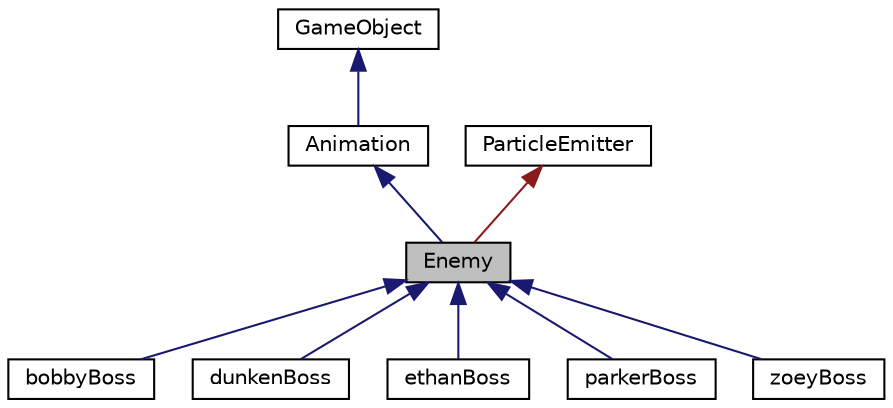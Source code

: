 digraph "Enemy"
{
  edge [fontname="Helvetica",fontsize="10",labelfontname="Helvetica",labelfontsize="10"];
  node [fontname="Helvetica",fontsize="10",shape=record];
  Node1 [label="Enemy",height=0.2,width=0.4,color="black", fillcolor="grey75", style="filled", fontcolor="black"];
  Node2 -> Node1 [dir="back",color="midnightblue",fontsize="10",style="solid",fontname="Helvetica"];
  Node2 [label="Animation",height=0.2,width=0.4,color="black", fillcolor="white", style="filled",URL="$class_animation.html"];
  Node3 -> Node2 [dir="back",color="midnightblue",fontsize="10",style="solid",fontname="Helvetica"];
  Node3 [label="GameObject",height=0.2,width=0.4,color="black", fillcolor="white", style="filled",URL="$class_game_object.html",tooltip="The game object header file. "];
  Node4 -> Node1 [dir="back",color="firebrick4",fontsize="10",style="solid",fontname="Helvetica"];
  Node4 [label="ParticleEmitter",height=0.2,width=0.4,color="black", fillcolor="white", style="filled",URL="$class_particle_emitter.html"];
  Node1 -> Node5 [dir="back",color="midnightblue",fontsize="10",style="solid",fontname="Helvetica"];
  Node5 [label="bobbyBoss",height=0.2,width=0.4,color="black", fillcolor="white", style="filled",URL="$classbobby_boss.html",tooltip="The Bobby Boss header file. "];
  Node1 -> Node6 [dir="back",color="midnightblue",fontsize="10",style="solid",fontname="Helvetica"];
  Node6 [label="dunkenBoss",height=0.2,width=0.4,color="black", fillcolor="white", style="filled",URL="$classdunken_boss.html"];
  Node1 -> Node7 [dir="back",color="midnightblue",fontsize="10",style="solid",fontname="Helvetica"];
  Node7 [label="ethanBoss",height=0.2,width=0.4,color="black", fillcolor="white", style="filled",URL="$classethan_boss.html"];
  Node1 -> Node8 [dir="back",color="midnightblue",fontsize="10",style="solid",fontname="Helvetica"];
  Node8 [label="parkerBoss",height=0.2,width=0.4,color="black", fillcolor="white", style="filled",URL="$classparker_boss.html"];
  Node1 -> Node9 [dir="back",color="midnightblue",fontsize="10",style="solid",fontname="Helvetica"];
  Node9 [label="zoeyBoss",height=0.2,width=0.4,color="black", fillcolor="white", style="filled",URL="$classzoey_boss.html"];
}
